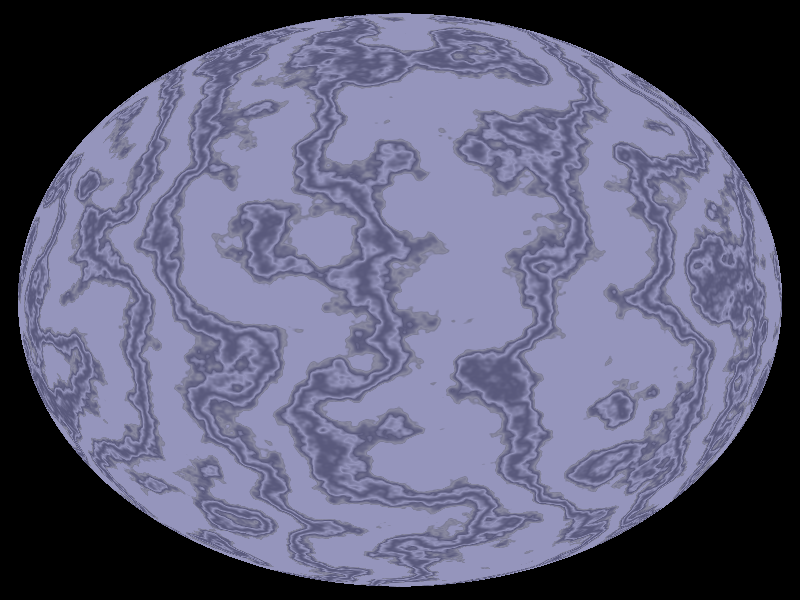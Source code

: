 #include "colors.inc"
#include "shapes.inc"
#include "textures.inc"

/* The following make the field of view as wide as it is high
 * Thus, you should have the -W and -H command line options
 * equal to each other. */
camera {
        location <5.8, 0, 0>
	up <0, 1, 0>
	right <1, 0, 0>
        look_at <0, 0, 0>
}

sphere {
        <0,0,0>, 2.5
	texture { Blue_Agate 
	scale <0.7, 0.7, 0.7> }
	finish { phong 1 }
}

light_source {<6, 1, 0> color White}
